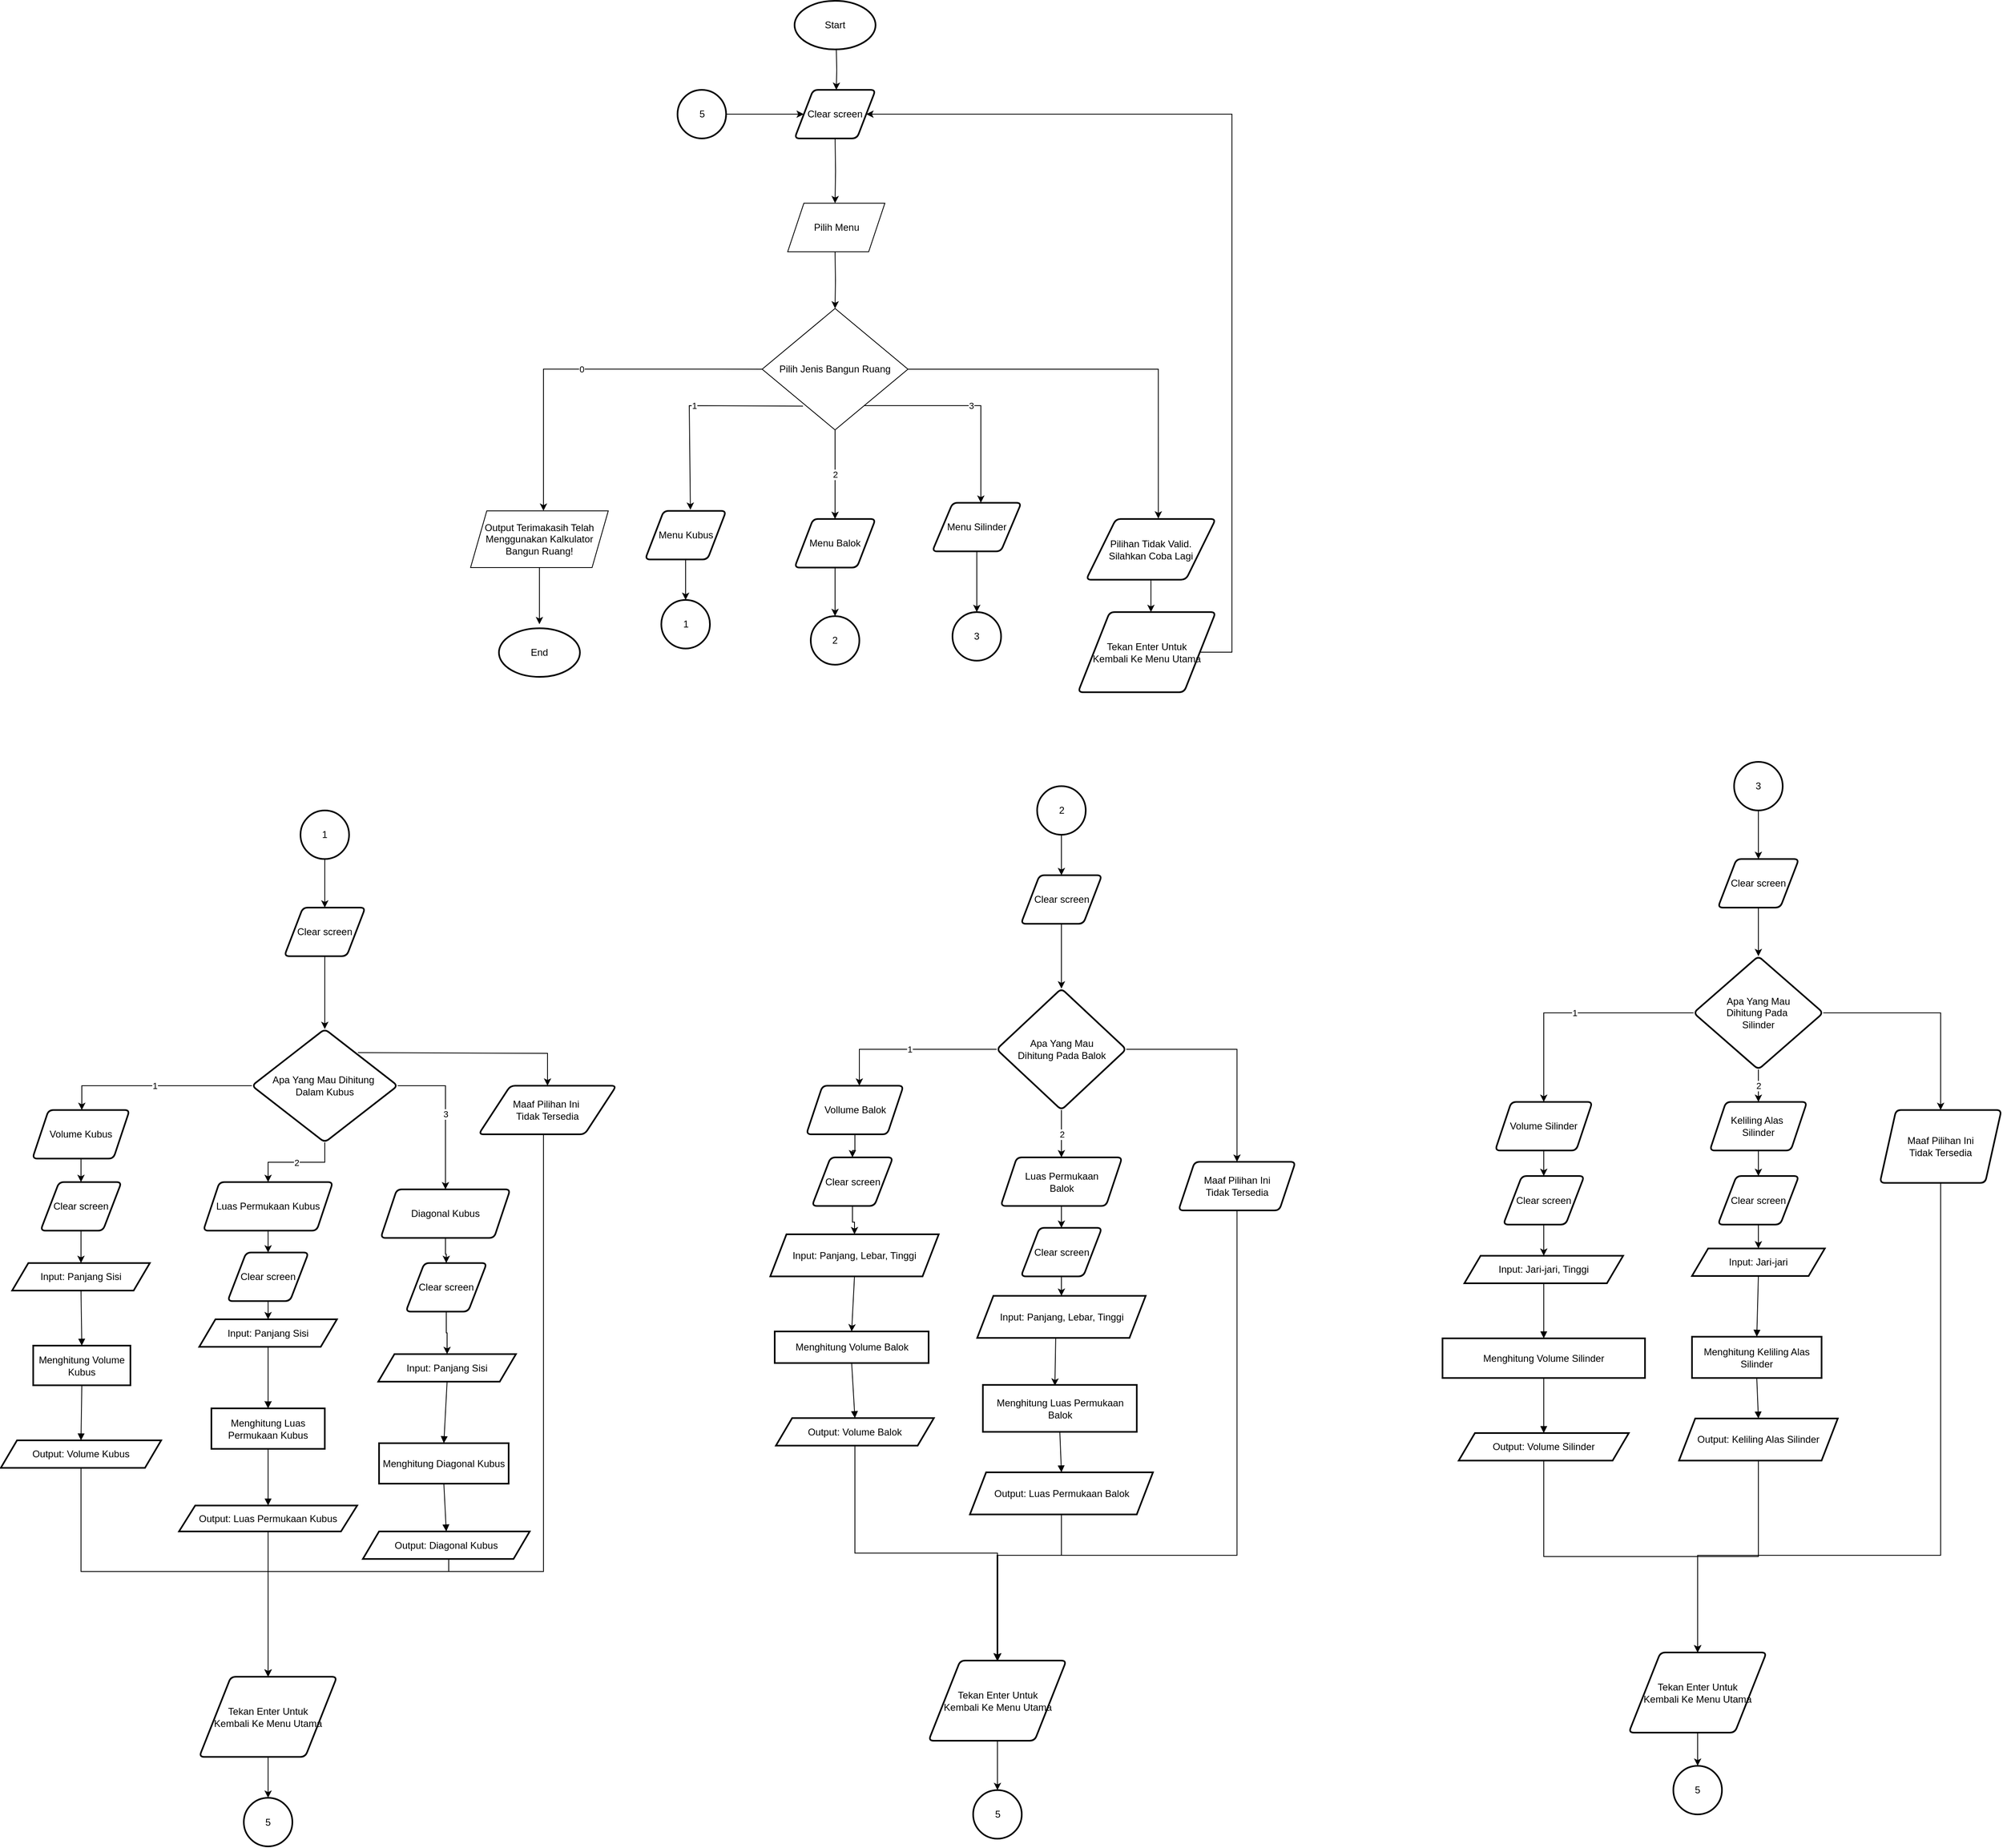 <mxfile version="24.7.16">
  <diagram name="Page-1" id="6ug1qO3O_DRxGS5PKa-o">
    <mxGraphModel dx="2261" dy="1987" grid="1" gridSize="10" guides="1" tooltips="1" connect="1" arrows="1" fold="1" page="1" pageScale="1" pageWidth="827" pageHeight="1169" math="0" shadow="0">
      <root>
        <mxCell id="0" />
        <mxCell id="1" parent="0" />
        <mxCell id="gZzGKzz8CknS4xBsOtCZ-5" value="" style="edgeStyle=orthogonalEdgeStyle;rounded=0;orthogonalLoop=1;jettySize=auto;html=1;entryX=0.5;entryY=0;entryDx=0;entryDy=0;" parent="1" edge="1">
          <mxGeometry relative="1" as="geometry">
            <mxPoint x="400" y="-900" as="targetPoint" />
            <mxPoint x="400.067" y="-980" as="sourcePoint" />
          </mxGeometry>
        </mxCell>
        <mxCell id="gZzGKzz8CknS4xBsOtCZ-10" value="" style="edgeStyle=orthogonalEdgeStyle;rounded=0;orthogonalLoop=1;jettySize=auto;html=1;" parent="1" target="gZzGKzz8CknS4xBsOtCZ-9" edge="1">
          <mxGeometry relative="1" as="geometry">
            <mxPoint x="400" y="-840" as="sourcePoint" />
          </mxGeometry>
        </mxCell>
        <mxCell id="gZzGKzz8CknS4xBsOtCZ-13" value="0" style="edgeStyle=orthogonalEdgeStyle;rounded=0;orthogonalLoop=1;jettySize=auto;html=1;exitX=0;exitY=0.5;exitDx=0;exitDy=0;entryX=0.533;entryY=0;entryDx=0;entryDy=0;entryPerimeter=0;" parent="1" edge="1">
          <mxGeometry relative="1" as="geometry">
            <mxPoint x="40.61" y="-520.06" as="targetPoint" />
            <mxPoint x="310" y="-695.06" as="sourcePoint" />
            <Array as="points">
              <mxPoint x="40" y="-695.06" />
              <mxPoint x="40" y="-520.06" />
            </Array>
          </mxGeometry>
        </mxCell>
        <mxCell id="gZzGKzz8CknS4xBsOtCZ-72" value="2" style="edgeStyle=orthogonalEdgeStyle;rounded=0;orthogonalLoop=1;jettySize=auto;html=1;" parent="1" source="gZzGKzz8CknS4xBsOtCZ-9" target="gZzGKzz8CknS4xBsOtCZ-70" edge="1">
          <mxGeometry relative="1" as="geometry" />
        </mxCell>
        <mxCell id="gZzGKzz8CknS4xBsOtCZ-100" value="3" style="edgeStyle=orthogonalEdgeStyle;rounded=0;orthogonalLoop=1;jettySize=auto;html=1;" parent="1" source="gZzGKzz8CknS4xBsOtCZ-9" target="gZzGKzz8CknS4xBsOtCZ-99" edge="1">
          <mxGeometry relative="1" as="geometry">
            <Array as="points">
              <mxPoint x="580" y="-650" />
            </Array>
          </mxGeometry>
        </mxCell>
        <mxCell id="XNF7zPnJHE5-cx8IuBFz-6" value="" style="edgeStyle=orthogonalEdgeStyle;rounded=0;orthogonalLoop=1;jettySize=auto;html=1;entryX=0.557;entryY=-0.007;entryDx=0;entryDy=0;entryPerimeter=0;" parent="1" source="gZzGKzz8CknS4xBsOtCZ-9" target="XNF7zPnJHE5-cx8IuBFz-7" edge="1">
          <mxGeometry relative="1" as="geometry">
            <mxPoint x="610.0" y="-695" as="targetPoint" />
          </mxGeometry>
        </mxCell>
        <mxCell id="gZzGKzz8CknS4xBsOtCZ-9" value="Pilih Jenis Bangun Ruang" style="rhombus;whiteSpace=wrap;html=1;" parent="1" vertex="1">
          <mxGeometry x="310" y="-770" width="180" height="150" as="geometry" />
        </mxCell>
        <mxCell id="gZzGKzz8CknS4xBsOtCZ-16" value="" style="edgeStyle=orthogonalEdgeStyle;rounded=0;orthogonalLoop=1;jettySize=auto;html=1;" parent="1" source="gZzGKzz8CknS4xBsOtCZ-14" edge="1">
          <mxGeometry relative="1" as="geometry">
            <mxPoint x="35" y="-380" as="targetPoint" />
          </mxGeometry>
        </mxCell>
        <mxCell id="gZzGKzz8CknS4xBsOtCZ-14" value="Output Terimakasih Telah&lt;div&gt;Menggunakan Kalkulator&lt;/div&gt;&lt;div&gt;Bangun Ruang!&lt;/div&gt;" style="shape=parallelogram;perimeter=parallelogramPerimeter;whiteSpace=wrap;html=1;fixedSize=1;" parent="1" vertex="1">
          <mxGeometry x="-50" y="-520" width="170" height="70" as="geometry" />
        </mxCell>
        <mxCell id="XNF7zPnJHE5-cx8IuBFz-1" value="" style="edgeStyle=orthogonalEdgeStyle;rounded=0;orthogonalLoop=1;jettySize=auto;html=1;" parent="1" edge="1">
          <mxGeometry relative="1" as="geometry">
            <mxPoint x="401.5" y="-1040" as="targetPoint" />
            <mxPoint x="401.571" y="-1090" as="sourcePoint" />
          </mxGeometry>
        </mxCell>
        <mxCell id="gZzGKzz8CknS4xBsOtCZ-46" value="1" style="edgeStyle=orthogonalEdgeStyle;rounded=0;orthogonalLoop=1;jettySize=auto;html=1;" parent="1" source="gZzGKzz8CknS4xBsOtCZ-26" target="gZzGKzz8CknS4xBsOtCZ-45" edge="1">
          <mxGeometry relative="1" as="geometry">
            <Array as="points">
              <mxPoint x="-530" y="190" />
            </Array>
          </mxGeometry>
        </mxCell>
        <mxCell id="gZzGKzz8CknS4xBsOtCZ-54" value="2" style="edgeStyle=orthogonalEdgeStyle;rounded=0;orthogonalLoop=1;jettySize=auto;html=1;" parent="1" source="gZzGKzz8CknS4xBsOtCZ-26" target="gZzGKzz8CknS4xBsOtCZ-53" edge="1">
          <mxGeometry relative="1" as="geometry" />
        </mxCell>
        <mxCell id="gZzGKzz8CknS4xBsOtCZ-63" value="3" style="edgeStyle=orthogonalEdgeStyle;rounded=0;orthogonalLoop=1;jettySize=auto;html=1;exitX=1;exitY=0.5;exitDx=0;exitDy=0;" parent="1" source="gZzGKzz8CknS4xBsOtCZ-26" target="gZzGKzz8CknS4xBsOtCZ-61" edge="1">
          <mxGeometry relative="1" as="geometry" />
        </mxCell>
        <mxCell id="gZzGKzz8CknS4xBsOtCZ-26" value="Apa Yang Mau Dihitung&amp;nbsp;&lt;div&gt;Dalam Kubus&lt;/div&gt;" style="rhombus;whiteSpace=wrap;html=1;strokeWidth=2;rounded=1;arcSize=12;" parent="1" vertex="1">
          <mxGeometry x="-320" y="120" width="180" height="140" as="geometry" />
        </mxCell>
        <mxCell id="gZzGKzz8CknS4xBsOtCZ-38" value="Input: Panjang Sisi" style="shape=parallelogram;perimeter=parallelogramPerimeter;fixedSize=1;strokeWidth=2;whiteSpace=wrap;" parent="1" vertex="1">
          <mxGeometry x="-616" y="409" width="170" height="34" as="geometry" />
        </mxCell>
        <mxCell id="gZzGKzz8CknS4xBsOtCZ-39" value="Menghitung Volume Kubus" style="whiteSpace=wrap;strokeWidth=2;" parent="1" vertex="1">
          <mxGeometry x="-590" y="511" width="120" height="49" as="geometry" />
        </mxCell>
        <mxCell id="XNF7zPnJHE5-cx8IuBFz-27" value="" style="edgeStyle=orthogonalEdgeStyle;rounded=0;orthogonalLoop=1;jettySize=auto;html=1;" parent="1" source="gZzGKzz8CknS4xBsOtCZ-40" target="XNF7zPnJHE5-cx8IuBFz-12" edge="1">
          <mxGeometry relative="1" as="geometry">
            <Array as="points">
              <mxPoint x="-531" y="790" />
              <mxPoint x="-300" y="790" />
            </Array>
          </mxGeometry>
        </mxCell>
        <mxCell id="gZzGKzz8CknS4xBsOtCZ-40" value="Output: Volume Kubus" style="shape=parallelogram;perimeter=parallelogramPerimeter;fixedSize=1;strokeWidth=2;whiteSpace=wrap;" parent="1" vertex="1">
          <mxGeometry x="-630" y="628" width="198" height="34" as="geometry" />
        </mxCell>
        <mxCell id="gZzGKzz8CknS4xBsOtCZ-41" value="" style="curved=1;startArrow=none;endArrow=block;exitX=0.5;exitY=1.01;entryX=0.5;entryY=0;rounded=0;" parent="1" source="gZzGKzz8CknS4xBsOtCZ-38" target="gZzGKzz8CknS4xBsOtCZ-39" edge="1">
          <mxGeometry relative="1" as="geometry">
            <Array as="points" />
          </mxGeometry>
        </mxCell>
        <mxCell id="gZzGKzz8CknS4xBsOtCZ-42" value="" style="curved=1;startArrow=none;endArrow=block;exitX=0.5;exitY=1;entryX=0.5;entryY=-0.01;rounded=0;" parent="1" source="gZzGKzz8CknS4xBsOtCZ-39" target="gZzGKzz8CknS4xBsOtCZ-40" edge="1">
          <mxGeometry relative="1" as="geometry">
            <Array as="points" />
          </mxGeometry>
        </mxCell>
        <mxCell id="r7DnVKMwtTVWdu5Gzjm_-19" value="" style="edgeStyle=orthogonalEdgeStyle;rounded=0;orthogonalLoop=1;jettySize=auto;html=1;" parent="1" source="gZzGKzz8CknS4xBsOtCZ-45" target="r7DnVKMwtTVWdu5Gzjm_-18" edge="1">
          <mxGeometry relative="1" as="geometry" />
        </mxCell>
        <mxCell id="gZzGKzz8CknS4xBsOtCZ-45" value="Volume Kubus" style="shape=parallelogram;perimeter=parallelogramPerimeter;whiteSpace=wrap;html=1;fixedSize=1;strokeWidth=2;rounded=1;arcSize=12;" parent="1" vertex="1">
          <mxGeometry x="-591" y="220" width="120" height="60" as="geometry" />
        </mxCell>
        <mxCell id="XNF7zPnJHE5-cx8IuBFz-30" value="" style="edgeStyle=orthogonalEdgeStyle;rounded=0;orthogonalLoop=1;jettySize=auto;html=1;" parent="1" source="gZzGKzz8CknS4xBsOtCZ-48" target="gZzGKzz8CknS4xBsOtCZ-49" edge="1">
          <mxGeometry relative="1" as="geometry" />
        </mxCell>
        <mxCell id="gZzGKzz8CknS4xBsOtCZ-48" value="Input: Panjang Sisi" style="shape=parallelogram;perimeter=parallelogramPerimeter;fixedSize=1;strokeWidth=2;whiteSpace=wrap;" parent="1" vertex="1">
          <mxGeometry x="-385" y="478.5" width="170" height="34" as="geometry" />
        </mxCell>
        <mxCell id="gZzGKzz8CknS4xBsOtCZ-49" value="Menghitung Luas Permukaan Kubus" style="whiteSpace=wrap;strokeWidth=2;" parent="1" vertex="1">
          <mxGeometry x="-370" y="588.5" width="140" height="50" as="geometry" />
        </mxCell>
        <mxCell id="XNF7zPnJHE5-cx8IuBFz-26" value="" style="edgeStyle=orthogonalEdgeStyle;rounded=0;orthogonalLoop=1;jettySize=auto;html=1;" parent="1" source="gZzGKzz8CknS4xBsOtCZ-50" target="XNF7zPnJHE5-cx8IuBFz-12" edge="1">
          <mxGeometry relative="1" as="geometry" />
        </mxCell>
        <mxCell id="gZzGKzz8CknS4xBsOtCZ-50" value="Output: Luas Permukaan Kubus" style="shape=parallelogram;perimeter=parallelogramPerimeter;fixedSize=1;strokeWidth=2;whiteSpace=wrap;" parent="1" vertex="1">
          <mxGeometry x="-410" y="708.5" width="220" height="32" as="geometry" />
        </mxCell>
        <mxCell id="gZzGKzz8CknS4xBsOtCZ-51" value="" style="curved=1;startArrow=none;endArrow=block;exitX=0.5;exitY=1.01;entryX=0.5;entryY=0;rounded=0;" parent="1" source="gZzGKzz8CknS4xBsOtCZ-48" target="gZzGKzz8CknS4xBsOtCZ-49" edge="1">
          <mxGeometry relative="1" as="geometry">
            <Array as="points" />
          </mxGeometry>
        </mxCell>
        <mxCell id="gZzGKzz8CknS4xBsOtCZ-52" value="" style="curved=1;startArrow=none;endArrow=block;exitX=0.5;exitY=1;entryX=0.5;entryY=0;rounded=0;" parent="1" source="gZzGKzz8CknS4xBsOtCZ-49" target="gZzGKzz8CknS4xBsOtCZ-50" edge="1">
          <mxGeometry relative="1" as="geometry">
            <Array as="points" />
          </mxGeometry>
        </mxCell>
        <mxCell id="r7DnVKMwtTVWdu5Gzjm_-24" value="" style="edgeStyle=orthogonalEdgeStyle;rounded=0;orthogonalLoop=1;jettySize=auto;html=1;" parent="1" source="gZzGKzz8CknS4xBsOtCZ-53" target="r7DnVKMwtTVWdu5Gzjm_-21" edge="1">
          <mxGeometry relative="1" as="geometry" />
        </mxCell>
        <mxCell id="gZzGKzz8CknS4xBsOtCZ-53" value="Luas Permukaan Kubus" style="shape=parallelogram;perimeter=parallelogramPerimeter;whiteSpace=wrap;html=1;fixedSize=1;strokeWidth=2;rounded=1;arcSize=12;" parent="1" vertex="1">
          <mxGeometry x="-380" y="309" width="160" height="60" as="geometry" />
        </mxCell>
        <mxCell id="gZzGKzz8CknS4xBsOtCZ-56" value="Input: Panjang Sisi" style="shape=parallelogram;perimeter=parallelogramPerimeter;fixedSize=1;strokeWidth=2;whiteSpace=wrap;" parent="1" vertex="1">
          <mxGeometry x="-164" y="521.5" width="170" height="34" as="geometry" />
        </mxCell>
        <mxCell id="gZzGKzz8CknS4xBsOtCZ-57" value="Menghitung Diagonal Kubus" style="whiteSpace=wrap;strokeWidth=2;" parent="1" vertex="1">
          <mxGeometry x="-163" y="631.5" width="160" height="50" as="geometry" />
        </mxCell>
        <mxCell id="XNF7zPnJHE5-cx8IuBFz-28" value="" style="edgeStyle=orthogonalEdgeStyle;rounded=0;orthogonalLoop=1;jettySize=auto;html=1;" parent="1" source="gZzGKzz8CknS4xBsOtCZ-58" target="XNF7zPnJHE5-cx8IuBFz-12" edge="1">
          <mxGeometry relative="1" as="geometry">
            <Array as="points">
              <mxPoint x="-77" y="790" />
              <mxPoint x="-300" y="790" />
            </Array>
          </mxGeometry>
        </mxCell>
        <mxCell id="gZzGKzz8CknS4xBsOtCZ-58" value="Output: Diagonal Kubus" style="shape=parallelogram;perimeter=parallelogramPerimeter;fixedSize=1;strokeWidth=2;whiteSpace=wrap;" parent="1" vertex="1">
          <mxGeometry x="-183" y="740.5" width="206" height="34" as="geometry" />
        </mxCell>
        <mxCell id="gZzGKzz8CknS4xBsOtCZ-59" value="" style="curved=1;startArrow=none;endArrow=block;exitX=0.5;exitY=1.01;entryX=0.5;entryY=0;rounded=0;" parent="1" source="gZzGKzz8CknS4xBsOtCZ-56" target="gZzGKzz8CknS4xBsOtCZ-57" edge="1">
          <mxGeometry relative="1" as="geometry">
            <Array as="points" />
          </mxGeometry>
        </mxCell>
        <mxCell id="gZzGKzz8CknS4xBsOtCZ-60" value="" style="curved=1;startArrow=none;endArrow=block;exitX=0.5;exitY=1;entryX=0.5;entryY=-0.01;rounded=0;" parent="1" source="gZzGKzz8CknS4xBsOtCZ-57" target="gZzGKzz8CknS4xBsOtCZ-58" edge="1">
          <mxGeometry relative="1" as="geometry">
            <Array as="points" />
          </mxGeometry>
        </mxCell>
        <mxCell id="r7DnVKMwtTVWdu5Gzjm_-27" value="" style="edgeStyle=orthogonalEdgeStyle;rounded=0;orthogonalLoop=1;jettySize=auto;html=1;" parent="1" source="gZzGKzz8CknS4xBsOtCZ-61" target="r7DnVKMwtTVWdu5Gzjm_-26" edge="1">
          <mxGeometry relative="1" as="geometry" />
        </mxCell>
        <mxCell id="gZzGKzz8CknS4xBsOtCZ-61" value="Diagonal Kubus" style="shape=parallelogram;perimeter=parallelogramPerimeter;whiteSpace=wrap;html=1;fixedSize=1;strokeWidth=2;rounded=1;arcSize=12;" parent="1" vertex="1">
          <mxGeometry x="-161" y="318" width="160" height="60" as="geometry" />
        </mxCell>
        <mxCell id="gZzGKzz8CknS4xBsOtCZ-170" value="" style="edgeStyle=orthogonalEdgeStyle;rounded=0;orthogonalLoop=1;jettySize=auto;html=1;" parent="1" source="gZzGKzz8CknS4xBsOtCZ-70" target="gZzGKzz8CknS4xBsOtCZ-169" edge="1">
          <mxGeometry relative="1" as="geometry" />
        </mxCell>
        <mxCell id="gZzGKzz8CknS4xBsOtCZ-70" value="Menu Balok" style="shape=parallelogram;html=1;strokeWidth=2;perimeter=parallelogramPerimeter;whiteSpace=wrap;rounded=1;arcSize=12;size=0.23;" parent="1" vertex="1">
          <mxGeometry x="350" y="-510" width="100" height="60" as="geometry" />
        </mxCell>
        <mxCell id="gZzGKzz8CknS4xBsOtCZ-81" value="1" style="edgeStyle=orthogonalEdgeStyle;rounded=0;orthogonalLoop=1;jettySize=auto;html=1;" parent="1" source="gZzGKzz8CknS4xBsOtCZ-73" target="gZzGKzz8CknS4xBsOtCZ-80" edge="1">
          <mxGeometry relative="1" as="geometry">
            <Array as="points">
              <mxPoint x="430" y="145" />
            </Array>
          </mxGeometry>
        </mxCell>
        <mxCell id="gZzGKzz8CknS4xBsOtCZ-86" value="2" style="edgeStyle=orthogonalEdgeStyle;rounded=0;orthogonalLoop=1;jettySize=auto;html=1;" parent="1" source="gZzGKzz8CknS4xBsOtCZ-73" target="gZzGKzz8CknS4xBsOtCZ-85" edge="1">
          <mxGeometry relative="1" as="geometry" />
        </mxCell>
        <mxCell id="gZzGKzz8CknS4xBsOtCZ-142" value="" style="edgeStyle=orthogonalEdgeStyle;rounded=0;orthogonalLoop=1;jettySize=auto;html=1;" parent="1" source="gZzGKzz8CknS4xBsOtCZ-73" target="gZzGKzz8CknS4xBsOtCZ-141" edge="1">
          <mxGeometry relative="1" as="geometry" />
        </mxCell>
        <mxCell id="gZzGKzz8CknS4xBsOtCZ-73" value="Apa Yang Mau&lt;div&gt;Dihitung Pada Balok&lt;/div&gt;" style="rhombus;whiteSpace=wrap;html=1;strokeWidth=2;rounded=1;arcSize=12;" parent="1" vertex="1">
          <mxGeometry x="599.5" y="70" width="160" height="150" as="geometry" />
        </mxCell>
        <mxCell id="gZzGKzz8CknS4xBsOtCZ-75" value="Input: Panjang, Lebar, Tinggi" style="shape=parallelogram;perimeter=parallelogramPerimeter;fixedSize=1;strokeWidth=2;whiteSpace=wrap;" parent="1" vertex="1">
          <mxGeometry x="320" y="373.5" width="208" height="52" as="geometry" />
        </mxCell>
        <mxCell id="gZzGKzz8CknS4xBsOtCZ-76" value="Menghitung Volume Balok" style="whiteSpace=wrap;strokeWidth=2;" parent="1" vertex="1">
          <mxGeometry x="325.5" y="493.5" width="190" height="39" as="geometry" />
        </mxCell>
        <mxCell id="XNF7zPnJHE5-cx8IuBFz-19" value="" style="edgeStyle=orthogonalEdgeStyle;rounded=0;orthogonalLoop=1;jettySize=auto;html=1;" parent="1" source="gZzGKzz8CknS4xBsOtCZ-77" target="XNF7zPnJHE5-cx8IuBFz-17" edge="1">
          <mxGeometry relative="1" as="geometry" />
        </mxCell>
        <mxCell id="gZzGKzz8CknS4xBsOtCZ-77" value="Output: Volume Balok" style="shape=parallelogram;perimeter=parallelogramPerimeter;fixedSize=1;strokeWidth=2;whiteSpace=wrap;" parent="1" vertex="1">
          <mxGeometry x="327" y="600.5" width="195" height="34" as="geometry" />
        </mxCell>
        <mxCell id="gZzGKzz8CknS4xBsOtCZ-79" value="" style="curved=1;startArrow=none;endArrow=block;exitX=0.5;exitY=1;entryX=0.5;entryY=-0.01;rounded=0;" parent="1" source="gZzGKzz8CknS4xBsOtCZ-76" target="gZzGKzz8CknS4xBsOtCZ-77" edge="1">
          <mxGeometry relative="1" as="geometry">
            <Array as="points" />
          </mxGeometry>
        </mxCell>
        <mxCell id="r7DnVKMwtTVWdu5Gzjm_-30" value="" style="edgeStyle=orthogonalEdgeStyle;rounded=0;orthogonalLoop=1;jettySize=auto;html=1;" parent="1" source="gZzGKzz8CknS4xBsOtCZ-80" target="r7DnVKMwtTVWdu5Gzjm_-29" edge="1">
          <mxGeometry relative="1" as="geometry" />
        </mxCell>
        <mxCell id="gZzGKzz8CknS4xBsOtCZ-80" value="Vollume Balok" style="shape=parallelogram;perimeter=parallelogramPerimeter;whiteSpace=wrap;html=1;fixedSize=1;strokeWidth=2;rounded=1;arcSize=12;" parent="1" vertex="1">
          <mxGeometry x="364.5" y="190" width="120" height="60" as="geometry" />
        </mxCell>
        <mxCell id="gZzGKzz8CknS4xBsOtCZ-84" value="" style="endArrow=classic;html=1;rounded=0;exitX=0.5;exitY=1;exitDx=0;exitDy=0;entryX=0.5;entryY=0;entryDx=0;entryDy=0;" parent="1" source="gZzGKzz8CknS4xBsOtCZ-75" target="gZzGKzz8CknS4xBsOtCZ-76" edge="1">
          <mxGeometry width="50" height="50" relative="1" as="geometry">
            <mxPoint x="425.5" y="483.5" as="sourcePoint" />
            <mxPoint x="475.5" y="433.5" as="targetPoint" />
          </mxGeometry>
        </mxCell>
        <mxCell id="r7DnVKMwtTVWdu5Gzjm_-33" value="" style="edgeStyle=orthogonalEdgeStyle;rounded=0;orthogonalLoop=1;jettySize=auto;html=1;" parent="1" source="gZzGKzz8CknS4xBsOtCZ-85" target="r7DnVKMwtTVWdu5Gzjm_-32" edge="1">
          <mxGeometry relative="1" as="geometry" />
        </mxCell>
        <mxCell id="gZzGKzz8CknS4xBsOtCZ-85" value="Luas Permukaan&lt;br&gt;Balok" style="shape=parallelogram;perimeter=parallelogramPerimeter;whiteSpace=wrap;html=1;fixedSize=1;strokeWidth=2;rounded=1;arcSize=12;" parent="1" vertex="1">
          <mxGeometry x="604.5" y="278.5" width="150" height="60" as="geometry" />
        </mxCell>
        <mxCell id="gZzGKzz8CknS4xBsOtCZ-87" value="Input: Panjang, Lebar, Tinggi" style="shape=parallelogram;perimeter=parallelogramPerimeter;fixedSize=1;strokeWidth=2;whiteSpace=wrap;" parent="1" vertex="1">
          <mxGeometry x="575.5" y="449.5" width="208" height="52" as="geometry" />
        </mxCell>
        <mxCell id="gZzGKzz8CknS4xBsOtCZ-88" value="Menghitung Luas Permukaan Balok" style="whiteSpace=wrap;strokeWidth=2;" parent="1" vertex="1">
          <mxGeometry x="582.5" y="559.5" width="190" height="58" as="geometry" />
        </mxCell>
        <mxCell id="XNF7zPnJHE5-cx8IuBFz-18" value="" style="edgeStyle=orthogonalEdgeStyle;rounded=0;orthogonalLoop=1;jettySize=auto;html=1;" parent="1" source="gZzGKzz8CknS4xBsOtCZ-89" target="XNF7zPnJHE5-cx8IuBFz-17" edge="1">
          <mxGeometry relative="1" as="geometry">
            <Array as="points">
              <mxPoint x="680" y="770" />
              <mxPoint x="600" y="770" />
            </Array>
          </mxGeometry>
        </mxCell>
        <mxCell id="gZzGKzz8CknS4xBsOtCZ-89" value="Output: Luas Permukaan Balok" style="shape=parallelogram;perimeter=parallelogramPerimeter;fixedSize=1;strokeWidth=2;whiteSpace=wrap;" parent="1" vertex="1">
          <mxGeometry x="566.5" y="667.5" width="226" height="52" as="geometry" />
        </mxCell>
        <mxCell id="gZzGKzz8CknS4xBsOtCZ-91" value="" style="curved=1;startArrow=none;endArrow=block;exitX=0.5;exitY=1;entryX=0.5;entryY=0;rounded=0;" parent="1" source="gZzGKzz8CknS4xBsOtCZ-88" target="gZzGKzz8CknS4xBsOtCZ-89" edge="1">
          <mxGeometry relative="1" as="geometry">
            <Array as="points" />
          </mxGeometry>
        </mxCell>
        <mxCell id="gZzGKzz8CknS4xBsOtCZ-97" value="" style="endArrow=classic;html=1;rounded=0;exitX=0.466;exitY=1;exitDx=0;exitDy=0;exitPerimeter=0;entryX=0.468;entryY=0.017;entryDx=0;entryDy=0;entryPerimeter=0;" parent="1" source="gZzGKzz8CknS4xBsOtCZ-87" target="gZzGKzz8CknS4xBsOtCZ-88" edge="1">
          <mxGeometry width="50" height="50" relative="1" as="geometry">
            <mxPoint x="682.5" y="579.5" as="sourcePoint" />
            <mxPoint x="732.5" y="529.5" as="targetPoint" />
          </mxGeometry>
        </mxCell>
        <mxCell id="gZzGKzz8CknS4xBsOtCZ-173" value="" style="edgeStyle=orthogonalEdgeStyle;rounded=0;orthogonalLoop=1;jettySize=auto;html=1;" parent="1" source="gZzGKzz8CknS4xBsOtCZ-99" target="gZzGKzz8CknS4xBsOtCZ-171" edge="1">
          <mxGeometry relative="1" as="geometry" />
        </mxCell>
        <mxCell id="gZzGKzz8CknS4xBsOtCZ-99" value="Menu Silinder" style="shape=parallelogram;html=1;strokeWidth=2;perimeter=parallelogramPerimeter;whiteSpace=wrap;rounded=1;arcSize=12;size=0.23;" parent="1" vertex="1">
          <mxGeometry x="520" y="-530" width="110" height="60" as="geometry" />
        </mxCell>
        <mxCell id="gZzGKzz8CknS4xBsOtCZ-101" value="Input: Jari-jari, Tinggi" style="shape=parallelogram;perimeter=parallelogramPerimeter;fixedSize=1;strokeWidth=2;whiteSpace=wrap;" parent="1" vertex="1">
          <mxGeometry x="1177" y="400" width="196" height="34" as="geometry" />
        </mxCell>
        <mxCell id="gZzGKzz8CknS4xBsOtCZ-102" value="Menghitung Volume Silinder" style="whiteSpace=wrap;strokeWidth=2;" parent="1" vertex="1">
          <mxGeometry x="1150" y="502" width="250" height="49" as="geometry" />
        </mxCell>
        <mxCell id="XNF7zPnJHE5-cx8IuBFz-22" value="" style="edgeStyle=orthogonalEdgeStyle;rounded=0;orthogonalLoop=1;jettySize=auto;html=1;" parent="1" source="gZzGKzz8CknS4xBsOtCZ-103" target="XNF7zPnJHE5-cx8IuBFz-20" edge="1">
          <mxGeometry relative="1" as="geometry" />
        </mxCell>
        <mxCell id="gZzGKzz8CknS4xBsOtCZ-103" value="Output: Volume Silinder" style="shape=parallelogram;perimeter=parallelogramPerimeter;fixedSize=1;strokeWidth=2;whiteSpace=wrap;" parent="1" vertex="1">
          <mxGeometry x="1170" y="619" width="210" height="34" as="geometry" />
        </mxCell>
        <mxCell id="gZzGKzz8CknS4xBsOtCZ-104" value="" style="curved=1;startArrow=none;endArrow=block;exitX=0.5;exitY=1.01;entryX=0.5;entryY=0;rounded=0;" parent="1" source="gZzGKzz8CknS4xBsOtCZ-101" target="gZzGKzz8CknS4xBsOtCZ-102" edge="1">
          <mxGeometry relative="1" as="geometry">
            <Array as="points" />
          </mxGeometry>
        </mxCell>
        <mxCell id="gZzGKzz8CknS4xBsOtCZ-105" value="" style="curved=1;startArrow=none;endArrow=block;exitX=0.5;exitY=1;entryX=0.5;entryY=-0.01;rounded=0;" parent="1" source="gZzGKzz8CknS4xBsOtCZ-102" target="gZzGKzz8CknS4xBsOtCZ-103" edge="1">
          <mxGeometry relative="1" as="geometry">
            <Array as="points" />
          </mxGeometry>
        </mxCell>
        <mxCell id="gZzGKzz8CknS4xBsOtCZ-109" value="1" style="edgeStyle=orthogonalEdgeStyle;rounded=0;orthogonalLoop=1;jettySize=auto;html=1;" parent="1" source="gZzGKzz8CknS4xBsOtCZ-106" target="gZzGKzz8CknS4xBsOtCZ-108" edge="1">
          <mxGeometry relative="1" as="geometry" />
        </mxCell>
        <mxCell id="gZzGKzz8CknS4xBsOtCZ-112" value="2" style="edgeStyle=orthogonalEdgeStyle;rounded=0;orthogonalLoop=1;jettySize=auto;html=1;" parent="1" source="gZzGKzz8CknS4xBsOtCZ-106" target="gZzGKzz8CknS4xBsOtCZ-111" edge="1">
          <mxGeometry relative="1" as="geometry" />
        </mxCell>
        <mxCell id="gZzGKzz8CknS4xBsOtCZ-140" value="" style="edgeStyle=orthogonalEdgeStyle;rounded=0;orthogonalLoop=1;jettySize=auto;html=1;" parent="1" source="gZzGKzz8CknS4xBsOtCZ-106" target="gZzGKzz8CknS4xBsOtCZ-139" edge="1">
          <mxGeometry relative="1" as="geometry" />
        </mxCell>
        <mxCell id="gZzGKzz8CknS4xBsOtCZ-106" value="Apa Yang Mau&lt;div&gt;Dihitung Pada&amp;nbsp;&lt;br&gt;Silinder&lt;/div&gt;" style="rhombus;whiteSpace=wrap;html=1;strokeWidth=2;rounded=1;arcSize=12;" parent="1" vertex="1">
          <mxGeometry x="1460" y="30" width="160" height="140" as="geometry" />
        </mxCell>
        <mxCell id="r7DnVKMwtTVWdu5Gzjm_-36" value="" style="edgeStyle=orthogonalEdgeStyle;rounded=0;orthogonalLoop=1;jettySize=auto;html=1;" parent="1" source="gZzGKzz8CknS4xBsOtCZ-108" target="r7DnVKMwtTVWdu5Gzjm_-35" edge="1">
          <mxGeometry relative="1" as="geometry" />
        </mxCell>
        <mxCell id="gZzGKzz8CknS4xBsOtCZ-108" value="Volume Silinder" style="shape=parallelogram;perimeter=parallelogramPerimeter;whiteSpace=wrap;html=1;fixedSize=1;strokeWidth=2;rounded=1;arcSize=12;" parent="1" vertex="1">
          <mxGeometry x="1215" y="210" width="120" height="60" as="geometry" />
        </mxCell>
        <mxCell id="r7DnVKMwtTVWdu5Gzjm_-39" value="" style="edgeStyle=orthogonalEdgeStyle;rounded=0;orthogonalLoop=1;jettySize=auto;html=1;" parent="1" source="gZzGKzz8CknS4xBsOtCZ-111" target="r7DnVKMwtTVWdu5Gzjm_-38" edge="1">
          <mxGeometry relative="1" as="geometry" />
        </mxCell>
        <mxCell id="gZzGKzz8CknS4xBsOtCZ-111" value="Keliling Alas&amp;nbsp;&lt;div&gt;Silinder&lt;/div&gt;" style="shape=parallelogram;perimeter=parallelogramPerimeter;whiteSpace=wrap;html=1;fixedSize=1;strokeWidth=2;rounded=1;arcSize=12;" parent="1" vertex="1">
          <mxGeometry x="1480" y="210" width="120" height="60" as="geometry" />
        </mxCell>
        <mxCell id="gZzGKzz8CknS4xBsOtCZ-114" value="Input: Jari-jari" style="shape=parallelogram;perimeter=parallelogramPerimeter;fixedSize=1;strokeWidth=2;whiteSpace=wrap;" parent="1" vertex="1">
          <mxGeometry x="1458" y="391" width="164" height="34" as="geometry" />
        </mxCell>
        <mxCell id="gZzGKzz8CknS4xBsOtCZ-115" value="Menghitung Keliling Alas&#xa;Silinder" style="whiteSpace=wrap;strokeWidth=2;" parent="1" vertex="1">
          <mxGeometry x="1458" y="500" width="160" height="51" as="geometry" />
        </mxCell>
        <mxCell id="XNF7zPnJHE5-cx8IuBFz-21" value="" style="edgeStyle=orthogonalEdgeStyle;rounded=0;orthogonalLoop=1;jettySize=auto;html=1;" parent="1" source="gZzGKzz8CknS4xBsOtCZ-116" target="XNF7zPnJHE5-cx8IuBFz-20" edge="1">
          <mxGeometry relative="1" as="geometry" />
        </mxCell>
        <mxCell id="gZzGKzz8CknS4xBsOtCZ-116" value="Output: Keliling Alas Silinder" style="shape=parallelogram;perimeter=parallelogramPerimeter;fixedSize=1;strokeWidth=2;whiteSpace=wrap;" parent="1" vertex="1">
          <mxGeometry x="1442" y="601" width="196" height="52" as="geometry" />
        </mxCell>
        <mxCell id="gZzGKzz8CknS4xBsOtCZ-117" value="" style="curved=1;startArrow=none;endArrow=block;exitX=0.5;exitY=1.01;entryX=0.5;entryY=0;rounded=0;" parent="1" source="gZzGKzz8CknS4xBsOtCZ-114" target="gZzGKzz8CknS4xBsOtCZ-115" edge="1">
          <mxGeometry relative="1" as="geometry">
            <Array as="points" />
          </mxGeometry>
        </mxCell>
        <mxCell id="gZzGKzz8CknS4xBsOtCZ-118" value="" style="curved=1;startArrow=none;endArrow=block;exitX=0.5;exitY=1;entryX=0.5;entryY=0;rounded=0;" parent="1" source="gZzGKzz8CknS4xBsOtCZ-115" target="gZzGKzz8CknS4xBsOtCZ-116" edge="1">
          <mxGeometry relative="1" as="geometry">
            <Array as="points" />
          </mxGeometry>
        </mxCell>
        <mxCell id="gZzGKzz8CknS4xBsOtCZ-168" value="" style="edgeStyle=orthogonalEdgeStyle;rounded=0;orthogonalLoop=1;jettySize=auto;html=1;" parent="1" source="gZzGKzz8CknS4xBsOtCZ-131" target="gZzGKzz8CknS4xBsOtCZ-166" edge="1">
          <mxGeometry relative="1" as="geometry" />
        </mxCell>
        <mxCell id="gZzGKzz8CknS4xBsOtCZ-131" value="Menu Kubus" style="shape=parallelogram;html=1;strokeWidth=2;perimeter=parallelogramPerimeter;whiteSpace=wrap;rounded=1;arcSize=12;size=0.23;" parent="1" vertex="1">
          <mxGeometry x="165.5" y="-520" width="100" height="60" as="geometry" />
        </mxCell>
        <mxCell id="gZzGKzz8CknS4xBsOtCZ-132" value="1" style="endArrow=classic;html=1;rounded=0;exitX=0.28;exitY=0.804;exitDx=0;exitDy=0;exitPerimeter=0;entryX=0.559;entryY=-0.022;entryDx=0;entryDy=0;entryPerimeter=0;" parent="1" source="gZzGKzz8CknS4xBsOtCZ-9" target="gZzGKzz8CknS4xBsOtCZ-131" edge="1">
          <mxGeometry width="50" height="50" relative="1" as="geometry">
            <mxPoint x="370" y="-570" as="sourcePoint" />
            <mxPoint x="210" y="-650" as="targetPoint" />
            <Array as="points">
              <mxPoint x="220" y="-650" />
            </Array>
          </mxGeometry>
        </mxCell>
        <mxCell id="XNF7zPnJHE5-cx8IuBFz-23" value="" style="edgeStyle=orthogonalEdgeStyle;rounded=0;orthogonalLoop=1;jettySize=auto;html=1;" parent="1" source="gZzGKzz8CknS4xBsOtCZ-139" target="XNF7zPnJHE5-cx8IuBFz-20" edge="1">
          <mxGeometry relative="1" as="geometry">
            <Array as="points">
              <mxPoint x="1765" y="770" />
              <mxPoint x="1465" y="770" />
            </Array>
          </mxGeometry>
        </mxCell>
        <mxCell id="gZzGKzz8CknS4xBsOtCZ-139" value="Maaf Pilihan Ini&lt;br&gt;Tidak Tersedia" style="shape=parallelogram;perimeter=parallelogramPerimeter;whiteSpace=wrap;html=1;fixedSize=1;strokeWidth=2;rounded=1;arcSize=12;" parent="1" vertex="1">
          <mxGeometry x="1690" y="220" width="150" height="90" as="geometry" />
        </mxCell>
        <mxCell id="XNF7zPnJHE5-cx8IuBFz-24" value="" style="edgeStyle=orthogonalEdgeStyle;rounded=0;orthogonalLoop=1;jettySize=auto;html=1;" parent="1" source="gZzGKzz8CknS4xBsOtCZ-141" target="XNF7zPnJHE5-cx8IuBFz-17" edge="1">
          <mxGeometry relative="1" as="geometry">
            <Array as="points">
              <mxPoint x="896" y="770" />
              <mxPoint x="601" y="770" />
            </Array>
          </mxGeometry>
        </mxCell>
        <mxCell id="gZzGKzz8CknS4xBsOtCZ-141" value="Maaf Pilihan Ini&lt;br&gt;Tidak Tersedia" style="shape=parallelogram;perimeter=parallelogramPerimeter;whiteSpace=wrap;html=1;fixedSize=1;strokeWidth=2;rounded=1;arcSize=12;" parent="1" vertex="1">
          <mxGeometry x="824" y="284" width="144.5" height="60" as="geometry" />
        </mxCell>
        <mxCell id="r7DnVKMwtTVWdu5Gzjm_-47" style="edgeStyle=orthogonalEdgeStyle;rounded=0;orthogonalLoop=1;jettySize=auto;html=1;exitX=0.412;exitY=1;exitDx=0;exitDy=0;exitPerimeter=0;" parent="1" source="gZzGKzz8CknS4xBsOtCZ-143" target="XNF7zPnJHE5-cx8IuBFz-12" edge="1">
          <mxGeometry relative="1" as="geometry">
            <Array as="points">
              <mxPoint x="40" y="250" />
              <mxPoint x="40" y="790" />
              <mxPoint x="-300" y="790" />
            </Array>
          </mxGeometry>
        </mxCell>
        <mxCell id="gZzGKzz8CknS4xBsOtCZ-143" value="Maaf Pilihan Ini&amp;nbsp;&lt;br&gt;Tidak Tersedia" style="shape=parallelogram;html=1;strokeWidth=2;perimeter=parallelogramPerimeter;whiteSpace=wrap;rounded=1;arcSize=12;size=0.23;" parent="1" vertex="1">
          <mxGeometry x="-40" y="190" width="170" height="60" as="geometry" />
        </mxCell>
        <mxCell id="r7DnVKMwtTVWdu5Gzjm_-16" value="" style="edgeStyle=orthogonalEdgeStyle;rounded=0;orthogonalLoop=1;jettySize=auto;html=1;" parent="1" source="gZzGKzz8CknS4xBsOtCZ-160" target="r7DnVKMwtTVWdu5Gzjm_-9" edge="1">
          <mxGeometry relative="1" as="geometry" />
        </mxCell>
        <mxCell id="gZzGKzz8CknS4xBsOtCZ-160" value="3" style="strokeWidth=2;html=1;shape=mxgraph.flowchart.start_2;whiteSpace=wrap;" parent="1" vertex="1">
          <mxGeometry x="1510" y="-210" width="60" height="60" as="geometry" />
        </mxCell>
        <mxCell id="r7DnVKMwtTVWdu5Gzjm_-14" value="" style="edgeStyle=orthogonalEdgeStyle;rounded=0;orthogonalLoop=1;jettySize=auto;html=1;" parent="1" source="gZzGKzz8CknS4xBsOtCZ-161" target="r7DnVKMwtTVWdu5Gzjm_-11" edge="1">
          <mxGeometry relative="1" as="geometry" />
        </mxCell>
        <mxCell id="gZzGKzz8CknS4xBsOtCZ-161" value="2" style="strokeWidth=2;html=1;shape=mxgraph.flowchart.start_2;whiteSpace=wrap;" parent="1" vertex="1">
          <mxGeometry x="649.5" y="-180" width="60" height="60" as="geometry" />
        </mxCell>
        <mxCell id="r7DnVKMwtTVWdu5Gzjm_-12" value="" style="edgeStyle=orthogonalEdgeStyle;rounded=0;orthogonalLoop=1;jettySize=auto;html=1;" parent="1" source="gZzGKzz8CknS4xBsOtCZ-162" target="r7DnVKMwtTVWdu5Gzjm_-10" edge="1">
          <mxGeometry relative="1" as="geometry" />
        </mxCell>
        <mxCell id="gZzGKzz8CknS4xBsOtCZ-162" value="1" style="strokeWidth=2;html=1;shape=mxgraph.flowchart.start_2;whiteSpace=wrap;" parent="1" vertex="1">
          <mxGeometry x="-260" y="-150" width="60" height="60" as="geometry" />
        </mxCell>
        <mxCell id="gZzGKzz8CknS4xBsOtCZ-166" value="1" style="strokeWidth=2;html=1;shape=mxgraph.flowchart.start_2;whiteSpace=wrap;" parent="1" vertex="1">
          <mxGeometry x="185.5" y="-410" width="60" height="60" as="geometry" />
        </mxCell>
        <mxCell id="gZzGKzz8CknS4xBsOtCZ-169" value="2" style="strokeWidth=2;html=1;shape=mxgraph.flowchart.start_2;whiteSpace=wrap;" parent="1" vertex="1">
          <mxGeometry x="370" y="-390" width="60" height="60" as="geometry" />
        </mxCell>
        <mxCell id="gZzGKzz8CknS4xBsOtCZ-171" value="3" style="strokeWidth=2;html=1;shape=mxgraph.flowchart.start_2;whiteSpace=wrap;" parent="1" vertex="1">
          <mxGeometry x="545" y="-395" width="60" height="60" as="geometry" />
        </mxCell>
        <mxCell id="nedBv2nIHsPxGfgc8wMB-2" value="Pilih Menu" style="shape=parallelogram;perimeter=parallelogramPerimeter;whiteSpace=wrap;html=1;fixedSize=1;" parent="1" vertex="1">
          <mxGeometry x="341.5" y="-900" width="120" height="60" as="geometry" />
        </mxCell>
        <mxCell id="r7DnVKMwtTVWdu5Gzjm_-41" value="" style="edgeStyle=orthogonalEdgeStyle;rounded=0;orthogonalLoop=1;jettySize=auto;html=1;" parent="1" source="XNF7zPnJHE5-cx8IuBFz-3" target="r7DnVKMwtTVWdu5Gzjm_-8" edge="1">
          <mxGeometry relative="1" as="geometry" />
        </mxCell>
        <mxCell id="XNF7zPnJHE5-cx8IuBFz-3" value="5" style="strokeWidth=2;html=1;shape=mxgraph.flowchart.start_2;whiteSpace=wrap;" parent="1" vertex="1">
          <mxGeometry x="205.5" y="-1040" width="60" height="60" as="geometry" />
        </mxCell>
        <mxCell id="XNF7zPnJHE5-cx8IuBFz-10" value="" style="edgeStyle=orthogonalEdgeStyle;rounded=0;orthogonalLoop=1;jettySize=auto;html=1;" parent="1" source="XNF7zPnJHE5-cx8IuBFz-7" edge="1">
          <mxGeometry relative="1" as="geometry">
            <mxPoint x="790" y="-395" as="targetPoint" />
          </mxGeometry>
        </mxCell>
        <mxCell id="XNF7zPnJHE5-cx8IuBFz-7" value="Pilihan Tidak Valid.&lt;br&gt;Silahkan Coba Lagi" style="shape=parallelogram;html=1;strokeWidth=2;perimeter=parallelogramPerimeter;whiteSpace=wrap;rounded=1;arcSize=12;size=0.23;" parent="1" vertex="1">
          <mxGeometry x="710" y="-510" width="160" height="75" as="geometry" />
        </mxCell>
        <mxCell id="XNF7zPnJHE5-cx8IuBFz-35" value="" style="edgeStyle=orthogonalEdgeStyle;rounded=0;orthogonalLoop=1;jettySize=auto;html=1;" parent="1" source="XNF7zPnJHE5-cx8IuBFz-12" target="XNF7zPnJHE5-cx8IuBFz-34" edge="1">
          <mxGeometry relative="1" as="geometry" />
        </mxCell>
        <mxCell id="XNF7zPnJHE5-cx8IuBFz-12" value="Tekan Enter Untuk&lt;br&gt;Kembali Ke Menu Utama" style="shape=parallelogram;html=1;strokeWidth=2;perimeter=parallelogramPerimeter;whiteSpace=wrap;rounded=1;arcSize=12;size=0.23;" parent="1" vertex="1">
          <mxGeometry x="-385" y="920" width="170" height="99" as="geometry" />
        </mxCell>
        <mxCell id="XNF7zPnJHE5-cx8IuBFz-36" value="" style="edgeStyle=orthogonalEdgeStyle;rounded=0;orthogonalLoop=1;jettySize=auto;html=1;" parent="1" source="XNF7zPnJHE5-cx8IuBFz-17" target="XNF7zPnJHE5-cx8IuBFz-31" edge="1">
          <mxGeometry relative="1" as="geometry" />
        </mxCell>
        <mxCell id="XNF7zPnJHE5-cx8IuBFz-17" value="Tekan Enter Untuk&lt;br&gt;Kembali Ke Menu Utama" style="shape=parallelogram;html=1;strokeWidth=2;perimeter=parallelogramPerimeter;whiteSpace=wrap;rounded=1;arcSize=12;size=0.23;" parent="1" vertex="1">
          <mxGeometry x="515.5" y="900" width="170" height="99" as="geometry" />
        </mxCell>
        <mxCell id="XNF7zPnJHE5-cx8IuBFz-37" value="" style="edgeStyle=orthogonalEdgeStyle;rounded=0;orthogonalLoop=1;jettySize=auto;html=1;" parent="1" source="XNF7zPnJHE5-cx8IuBFz-20" target="XNF7zPnJHE5-cx8IuBFz-33" edge="1">
          <mxGeometry relative="1" as="geometry" />
        </mxCell>
        <mxCell id="XNF7zPnJHE5-cx8IuBFz-20" value="Tekan Enter Untuk&lt;br&gt;Kembali Ke Menu Utama" style="shape=parallelogram;html=1;strokeWidth=2;perimeter=parallelogramPerimeter;whiteSpace=wrap;rounded=1;arcSize=12;size=0.23;" parent="1" vertex="1">
          <mxGeometry x="1380" y="890" width="170" height="99" as="geometry" />
        </mxCell>
        <mxCell id="XNF7zPnJHE5-cx8IuBFz-31" value="5" style="strokeWidth=2;html=1;shape=mxgraph.flowchart.start_2;whiteSpace=wrap;" parent="1" vertex="1">
          <mxGeometry x="570.5" y="1060" width="60" height="60" as="geometry" />
        </mxCell>
        <mxCell id="XNF7zPnJHE5-cx8IuBFz-33" value="5" style="strokeWidth=2;html=1;shape=mxgraph.flowchart.start_2;whiteSpace=wrap;" parent="1" vertex="1">
          <mxGeometry x="1435" y="1030" width="60" height="60" as="geometry" />
        </mxCell>
        <mxCell id="XNF7zPnJHE5-cx8IuBFz-34" value="5" style="strokeWidth=2;html=1;shape=mxgraph.flowchart.start_2;whiteSpace=wrap;" parent="1" vertex="1">
          <mxGeometry x="-330" y="1069.5" width="60" height="60" as="geometry" />
        </mxCell>
        <mxCell id="r7DnVKMwtTVWdu5Gzjm_-45" style="edgeStyle=orthogonalEdgeStyle;rounded=0;orthogonalLoop=1;jettySize=auto;html=1;entryX=1;entryY=0.5;entryDx=0;entryDy=0;" parent="1" source="r7DnVKMwtTVWdu5Gzjm_-1" target="r7DnVKMwtTVWdu5Gzjm_-8" edge="1">
          <mxGeometry relative="1" as="geometry">
            <mxPoint x="900" y="-1010" as="targetPoint" />
            <Array as="points">
              <mxPoint x="890" y="-345" />
              <mxPoint x="890" y="-1010" />
            </Array>
          </mxGeometry>
        </mxCell>
        <mxCell id="r7DnVKMwtTVWdu5Gzjm_-1" value="Tekan Enter Untuk&lt;br&gt;Kembali Ke Menu Utama" style="shape=parallelogram;html=1;strokeWidth=2;perimeter=parallelogramPerimeter;whiteSpace=wrap;rounded=1;arcSize=12;size=0.23;" parent="1" vertex="1">
          <mxGeometry x="700" y="-395" width="170" height="99" as="geometry" />
        </mxCell>
        <mxCell id="r7DnVKMwtTVWdu5Gzjm_-8" value="Clear screen" style="shape=parallelogram;html=1;strokeWidth=2;perimeter=parallelogramPerimeter;whiteSpace=wrap;rounded=1;arcSize=12;size=0.23;" parent="1" vertex="1">
          <mxGeometry x="350" y="-1040" width="100" height="60" as="geometry" />
        </mxCell>
        <mxCell id="r7DnVKMwtTVWdu5Gzjm_-17" value="" style="edgeStyle=orthogonalEdgeStyle;rounded=0;orthogonalLoop=1;jettySize=auto;html=1;" parent="1" source="r7DnVKMwtTVWdu5Gzjm_-9" target="gZzGKzz8CknS4xBsOtCZ-106" edge="1">
          <mxGeometry relative="1" as="geometry" />
        </mxCell>
        <mxCell id="r7DnVKMwtTVWdu5Gzjm_-9" value="Clear screen" style="shape=parallelogram;html=1;strokeWidth=2;perimeter=parallelogramPerimeter;whiteSpace=wrap;rounded=1;arcSize=12;size=0.23;" parent="1" vertex="1">
          <mxGeometry x="1490" y="-90" width="100" height="60" as="geometry" />
        </mxCell>
        <mxCell id="r7DnVKMwtTVWdu5Gzjm_-13" value="" style="edgeStyle=orthogonalEdgeStyle;rounded=0;orthogonalLoop=1;jettySize=auto;html=1;" parent="1" source="r7DnVKMwtTVWdu5Gzjm_-10" target="gZzGKzz8CknS4xBsOtCZ-26" edge="1">
          <mxGeometry relative="1" as="geometry" />
        </mxCell>
        <mxCell id="r7DnVKMwtTVWdu5Gzjm_-10" value="Clear screen" style="shape=parallelogram;html=1;strokeWidth=2;perimeter=parallelogramPerimeter;whiteSpace=wrap;rounded=1;arcSize=12;size=0.23;" parent="1" vertex="1">
          <mxGeometry x="-280" y="-30" width="100" height="60" as="geometry" />
        </mxCell>
        <mxCell id="r7DnVKMwtTVWdu5Gzjm_-15" value="" style="edgeStyle=orthogonalEdgeStyle;rounded=0;orthogonalLoop=1;jettySize=auto;html=1;" parent="1" source="r7DnVKMwtTVWdu5Gzjm_-11" target="gZzGKzz8CknS4xBsOtCZ-73" edge="1">
          <mxGeometry relative="1" as="geometry" />
        </mxCell>
        <mxCell id="r7DnVKMwtTVWdu5Gzjm_-11" value="Clear screen" style="shape=parallelogram;html=1;strokeWidth=2;perimeter=parallelogramPerimeter;whiteSpace=wrap;rounded=1;arcSize=12;size=0.23;" parent="1" vertex="1">
          <mxGeometry x="629.5" y="-70" width="100" height="60" as="geometry" />
        </mxCell>
        <mxCell id="r7DnVKMwtTVWdu5Gzjm_-20" value="" style="edgeStyle=orthogonalEdgeStyle;rounded=0;orthogonalLoop=1;jettySize=auto;html=1;" parent="1" source="r7DnVKMwtTVWdu5Gzjm_-18" target="gZzGKzz8CknS4xBsOtCZ-38" edge="1">
          <mxGeometry relative="1" as="geometry" />
        </mxCell>
        <mxCell id="r7DnVKMwtTVWdu5Gzjm_-18" value="Clear screen" style="shape=parallelogram;html=1;strokeWidth=2;perimeter=parallelogramPerimeter;whiteSpace=wrap;rounded=1;arcSize=12;size=0.23;" parent="1" vertex="1">
          <mxGeometry x="-581" y="309" width="100" height="60" as="geometry" />
        </mxCell>
        <mxCell id="r7DnVKMwtTVWdu5Gzjm_-25" value="" style="edgeStyle=orthogonalEdgeStyle;rounded=0;orthogonalLoop=1;jettySize=auto;html=1;" parent="1" source="r7DnVKMwtTVWdu5Gzjm_-21" target="gZzGKzz8CknS4xBsOtCZ-48" edge="1">
          <mxGeometry relative="1" as="geometry" />
        </mxCell>
        <mxCell id="r7DnVKMwtTVWdu5Gzjm_-21" value="Clear screen" style="shape=parallelogram;html=1;strokeWidth=2;perimeter=parallelogramPerimeter;whiteSpace=wrap;rounded=1;arcSize=12;size=0.23;" parent="1" vertex="1">
          <mxGeometry x="-350" y="396" width="100" height="60" as="geometry" />
        </mxCell>
        <mxCell id="r7DnVKMwtTVWdu5Gzjm_-28" value="" style="edgeStyle=orthogonalEdgeStyle;rounded=0;orthogonalLoop=1;jettySize=auto;html=1;" parent="1" source="r7DnVKMwtTVWdu5Gzjm_-26" target="gZzGKzz8CknS4xBsOtCZ-56" edge="1">
          <mxGeometry relative="1" as="geometry" />
        </mxCell>
        <mxCell id="r7DnVKMwtTVWdu5Gzjm_-26" value="Clear screen" style="shape=parallelogram;html=1;strokeWidth=2;perimeter=parallelogramPerimeter;whiteSpace=wrap;rounded=1;arcSize=12;size=0.23;" parent="1" vertex="1">
          <mxGeometry x="-130" y="409" width="100" height="60" as="geometry" />
        </mxCell>
        <mxCell id="r7DnVKMwtTVWdu5Gzjm_-31" value="" style="edgeStyle=orthogonalEdgeStyle;rounded=0;orthogonalLoop=1;jettySize=auto;html=1;" parent="1" source="r7DnVKMwtTVWdu5Gzjm_-29" target="gZzGKzz8CknS4xBsOtCZ-75" edge="1">
          <mxGeometry relative="1" as="geometry" />
        </mxCell>
        <mxCell id="r7DnVKMwtTVWdu5Gzjm_-29" value="Clear screen" style="shape=parallelogram;html=1;strokeWidth=2;perimeter=parallelogramPerimeter;whiteSpace=wrap;rounded=1;arcSize=12;size=0.23;" parent="1" vertex="1">
          <mxGeometry x="371.5" y="278.5" width="100" height="60" as="geometry" />
        </mxCell>
        <mxCell id="r7DnVKMwtTVWdu5Gzjm_-34" value="" style="edgeStyle=orthogonalEdgeStyle;rounded=0;orthogonalLoop=1;jettySize=auto;html=1;" parent="1" source="r7DnVKMwtTVWdu5Gzjm_-32" target="gZzGKzz8CknS4xBsOtCZ-87" edge="1">
          <mxGeometry relative="1" as="geometry" />
        </mxCell>
        <mxCell id="r7DnVKMwtTVWdu5Gzjm_-32" value="Clear screen" style="shape=parallelogram;html=1;strokeWidth=2;perimeter=parallelogramPerimeter;whiteSpace=wrap;rounded=1;arcSize=12;size=0.23;" parent="1" vertex="1">
          <mxGeometry x="629.5" y="365.5" width="100" height="60" as="geometry" />
        </mxCell>
        <mxCell id="r7DnVKMwtTVWdu5Gzjm_-37" value="" style="edgeStyle=orthogonalEdgeStyle;rounded=0;orthogonalLoop=1;jettySize=auto;html=1;" parent="1" source="r7DnVKMwtTVWdu5Gzjm_-35" target="gZzGKzz8CknS4xBsOtCZ-101" edge="1">
          <mxGeometry relative="1" as="geometry" />
        </mxCell>
        <mxCell id="r7DnVKMwtTVWdu5Gzjm_-35" value="Clear screen" style="shape=parallelogram;html=1;strokeWidth=2;perimeter=parallelogramPerimeter;whiteSpace=wrap;rounded=1;arcSize=12;size=0.23;" parent="1" vertex="1">
          <mxGeometry x="1225" y="301.5" width="100" height="60" as="geometry" />
        </mxCell>
        <mxCell id="r7DnVKMwtTVWdu5Gzjm_-40" value="" style="edgeStyle=orthogonalEdgeStyle;rounded=0;orthogonalLoop=1;jettySize=auto;html=1;" parent="1" source="r7DnVKMwtTVWdu5Gzjm_-38" target="gZzGKzz8CknS4xBsOtCZ-114" edge="1">
          <mxGeometry relative="1" as="geometry" />
        </mxCell>
        <mxCell id="r7DnVKMwtTVWdu5Gzjm_-38" value="Clear screen" style="shape=parallelogram;html=1;strokeWidth=2;perimeter=parallelogramPerimeter;whiteSpace=wrap;rounded=1;arcSize=12;size=0.23;" parent="1" vertex="1">
          <mxGeometry x="1490" y="301.5" width="100" height="60" as="geometry" />
        </mxCell>
        <mxCell id="r7DnVKMwtTVWdu5Gzjm_-48" value="Start" style="strokeWidth=2;html=1;shape=mxgraph.flowchart.start_1;whiteSpace=wrap;" parent="1" vertex="1">
          <mxGeometry x="350" y="-1150" width="100" height="60" as="geometry" />
        </mxCell>
        <mxCell id="r7DnVKMwtTVWdu5Gzjm_-49" value="End" style="strokeWidth=2;html=1;shape=mxgraph.flowchart.start_1;whiteSpace=wrap;" parent="1" vertex="1">
          <mxGeometry x="-15" y="-375" width="100" height="60" as="geometry" />
        </mxCell>
        <mxCell id="r7DnVKMwtTVWdu5Gzjm_-50" value="" style="endArrow=classic;html=1;rounded=0;exitX=0.727;exitY=0.208;exitDx=0;exitDy=0;entryX=0.5;entryY=0;entryDx=0;entryDy=0;exitPerimeter=0;" parent="1" source="gZzGKzz8CknS4xBsOtCZ-26" target="gZzGKzz8CknS4xBsOtCZ-143" edge="1">
          <mxGeometry width="50" height="50" relative="1" as="geometry">
            <mxPoint x="-120" y="120" as="sourcePoint" />
            <mxPoint x="-70" y="70" as="targetPoint" />
            <Array as="points">
              <mxPoint x="45" y="150" />
            </Array>
          </mxGeometry>
        </mxCell>
      </root>
    </mxGraphModel>
  </diagram>
</mxfile>
